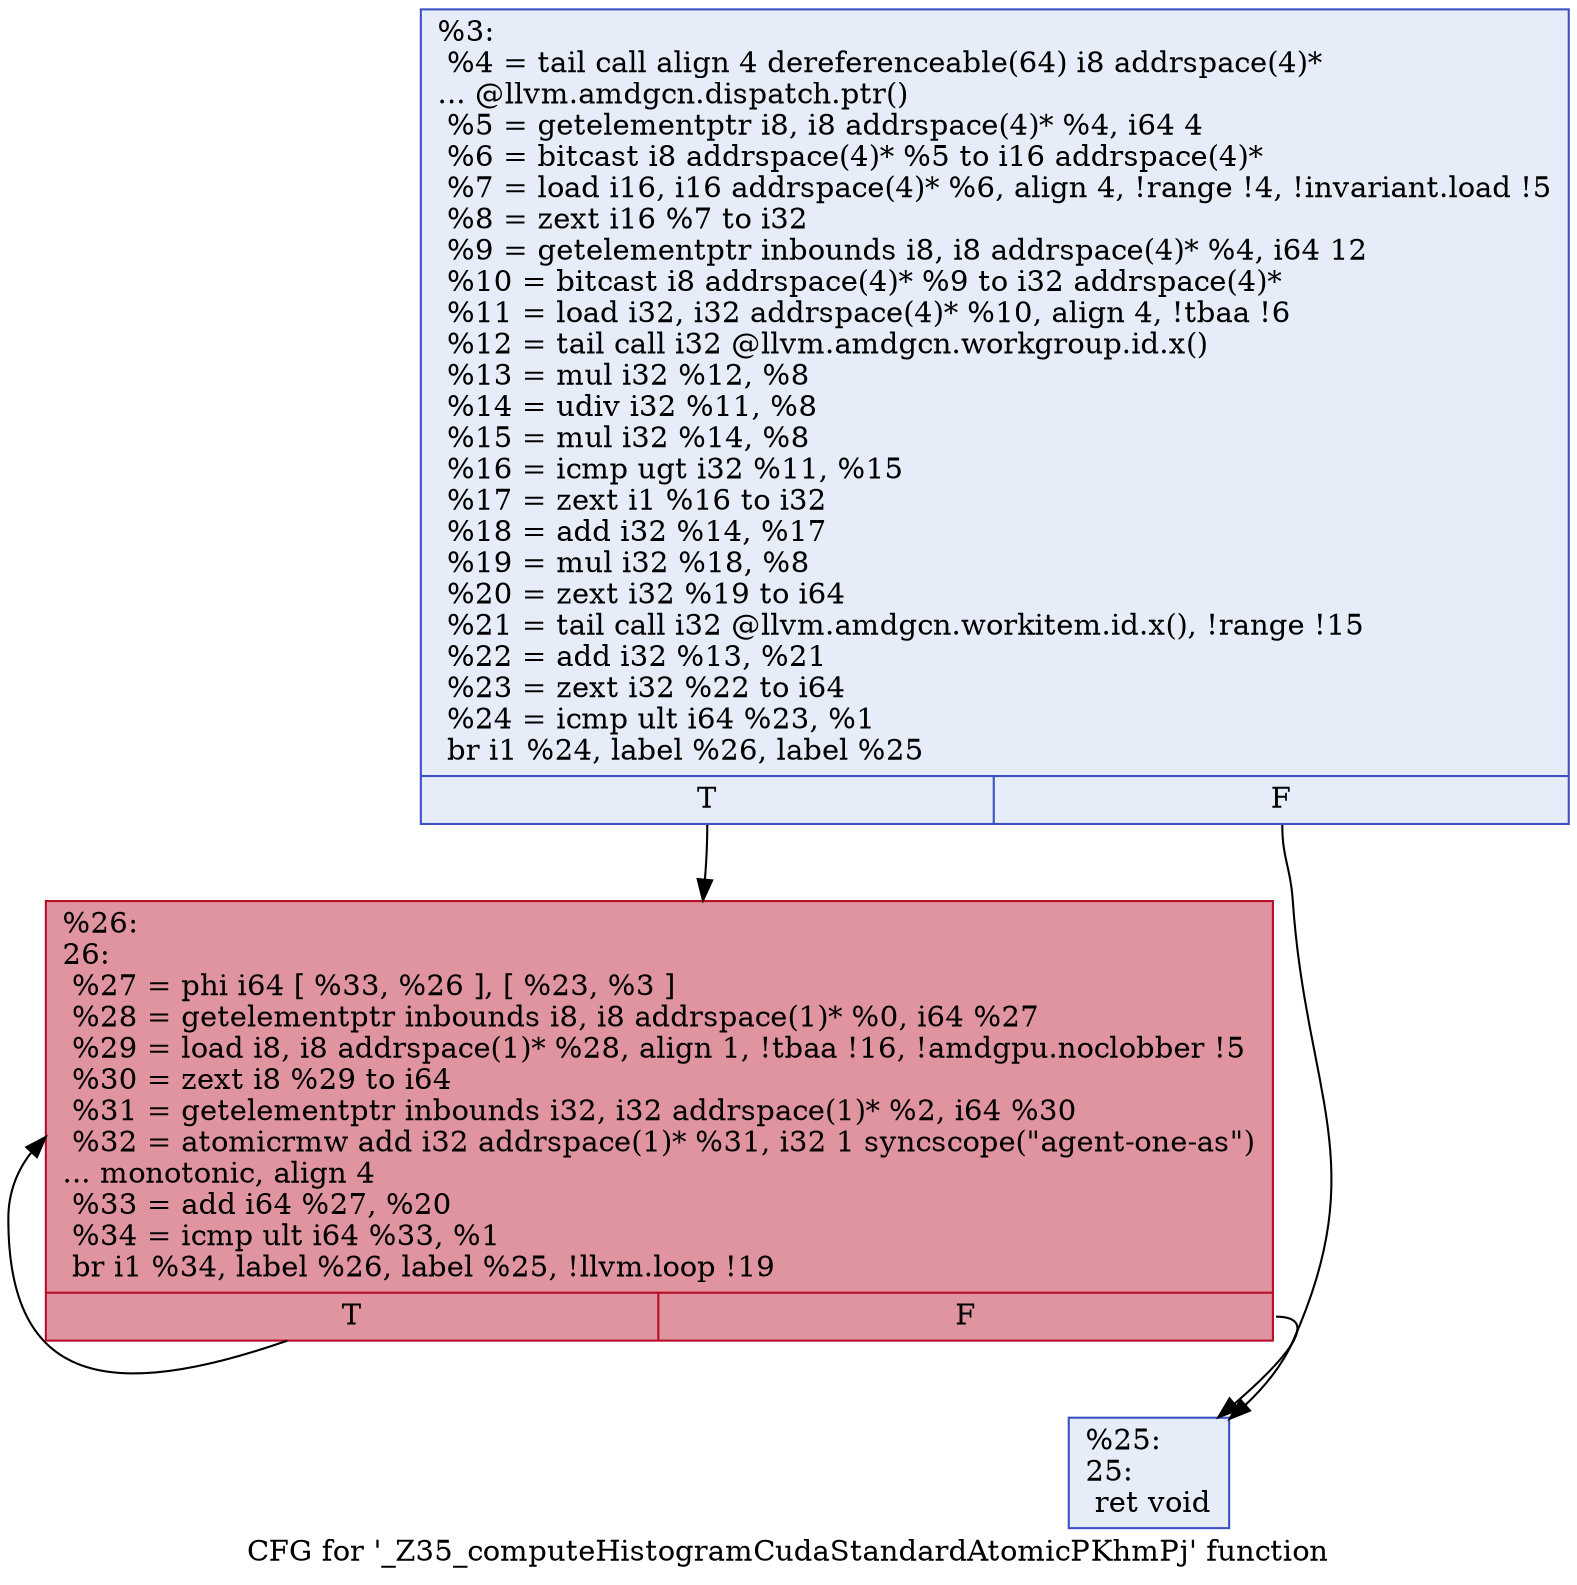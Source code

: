 digraph "CFG for '_Z35_computeHistogramCudaStandardAtomicPKhmPj' function" {
	label="CFG for '_Z35_computeHistogramCudaStandardAtomicPKhmPj' function";

	Node0x4e114d0 [shape=record,color="#3d50c3ff", style=filled, fillcolor="#c7d7f070",label="{%3:\l  %4 = tail call align 4 dereferenceable(64) i8 addrspace(4)*\l... @llvm.amdgcn.dispatch.ptr()\l  %5 = getelementptr i8, i8 addrspace(4)* %4, i64 4\l  %6 = bitcast i8 addrspace(4)* %5 to i16 addrspace(4)*\l  %7 = load i16, i16 addrspace(4)* %6, align 4, !range !4, !invariant.load !5\l  %8 = zext i16 %7 to i32\l  %9 = getelementptr inbounds i8, i8 addrspace(4)* %4, i64 12\l  %10 = bitcast i8 addrspace(4)* %9 to i32 addrspace(4)*\l  %11 = load i32, i32 addrspace(4)* %10, align 4, !tbaa !6\l  %12 = tail call i32 @llvm.amdgcn.workgroup.id.x()\l  %13 = mul i32 %12, %8\l  %14 = udiv i32 %11, %8\l  %15 = mul i32 %14, %8\l  %16 = icmp ugt i32 %11, %15\l  %17 = zext i1 %16 to i32\l  %18 = add i32 %14, %17\l  %19 = mul i32 %18, %8\l  %20 = zext i32 %19 to i64\l  %21 = tail call i32 @llvm.amdgcn.workitem.id.x(), !range !15\l  %22 = add i32 %13, %21\l  %23 = zext i32 %22 to i64\l  %24 = icmp ult i64 %23, %1\l  br i1 %24, label %26, label %25\l|{<s0>T|<s1>F}}"];
	Node0x4e114d0:s0 -> Node0x4e13bc0;
	Node0x4e114d0:s1 -> Node0x4e13c50;
	Node0x4e13c50 [shape=record,color="#3d50c3ff", style=filled, fillcolor="#c7d7f070",label="{%25:\l25:                                               \l  ret void\l}"];
	Node0x4e13bc0 [shape=record,color="#b70d28ff", style=filled, fillcolor="#b70d2870",label="{%26:\l26:                                               \l  %27 = phi i64 [ %33, %26 ], [ %23, %3 ]\l  %28 = getelementptr inbounds i8, i8 addrspace(1)* %0, i64 %27\l  %29 = load i8, i8 addrspace(1)* %28, align 1, !tbaa !16, !amdgpu.noclobber !5\l  %30 = zext i8 %29 to i64\l  %31 = getelementptr inbounds i32, i32 addrspace(1)* %2, i64 %30\l  %32 = atomicrmw add i32 addrspace(1)* %31, i32 1 syncscope(\"agent-one-as\")\l... monotonic, align 4\l  %33 = add i64 %27, %20\l  %34 = icmp ult i64 %33, %1\l  br i1 %34, label %26, label %25, !llvm.loop !19\l|{<s0>T|<s1>F}}"];
	Node0x4e13bc0:s0 -> Node0x4e13bc0;
	Node0x4e13bc0:s1 -> Node0x4e13c50;
}
